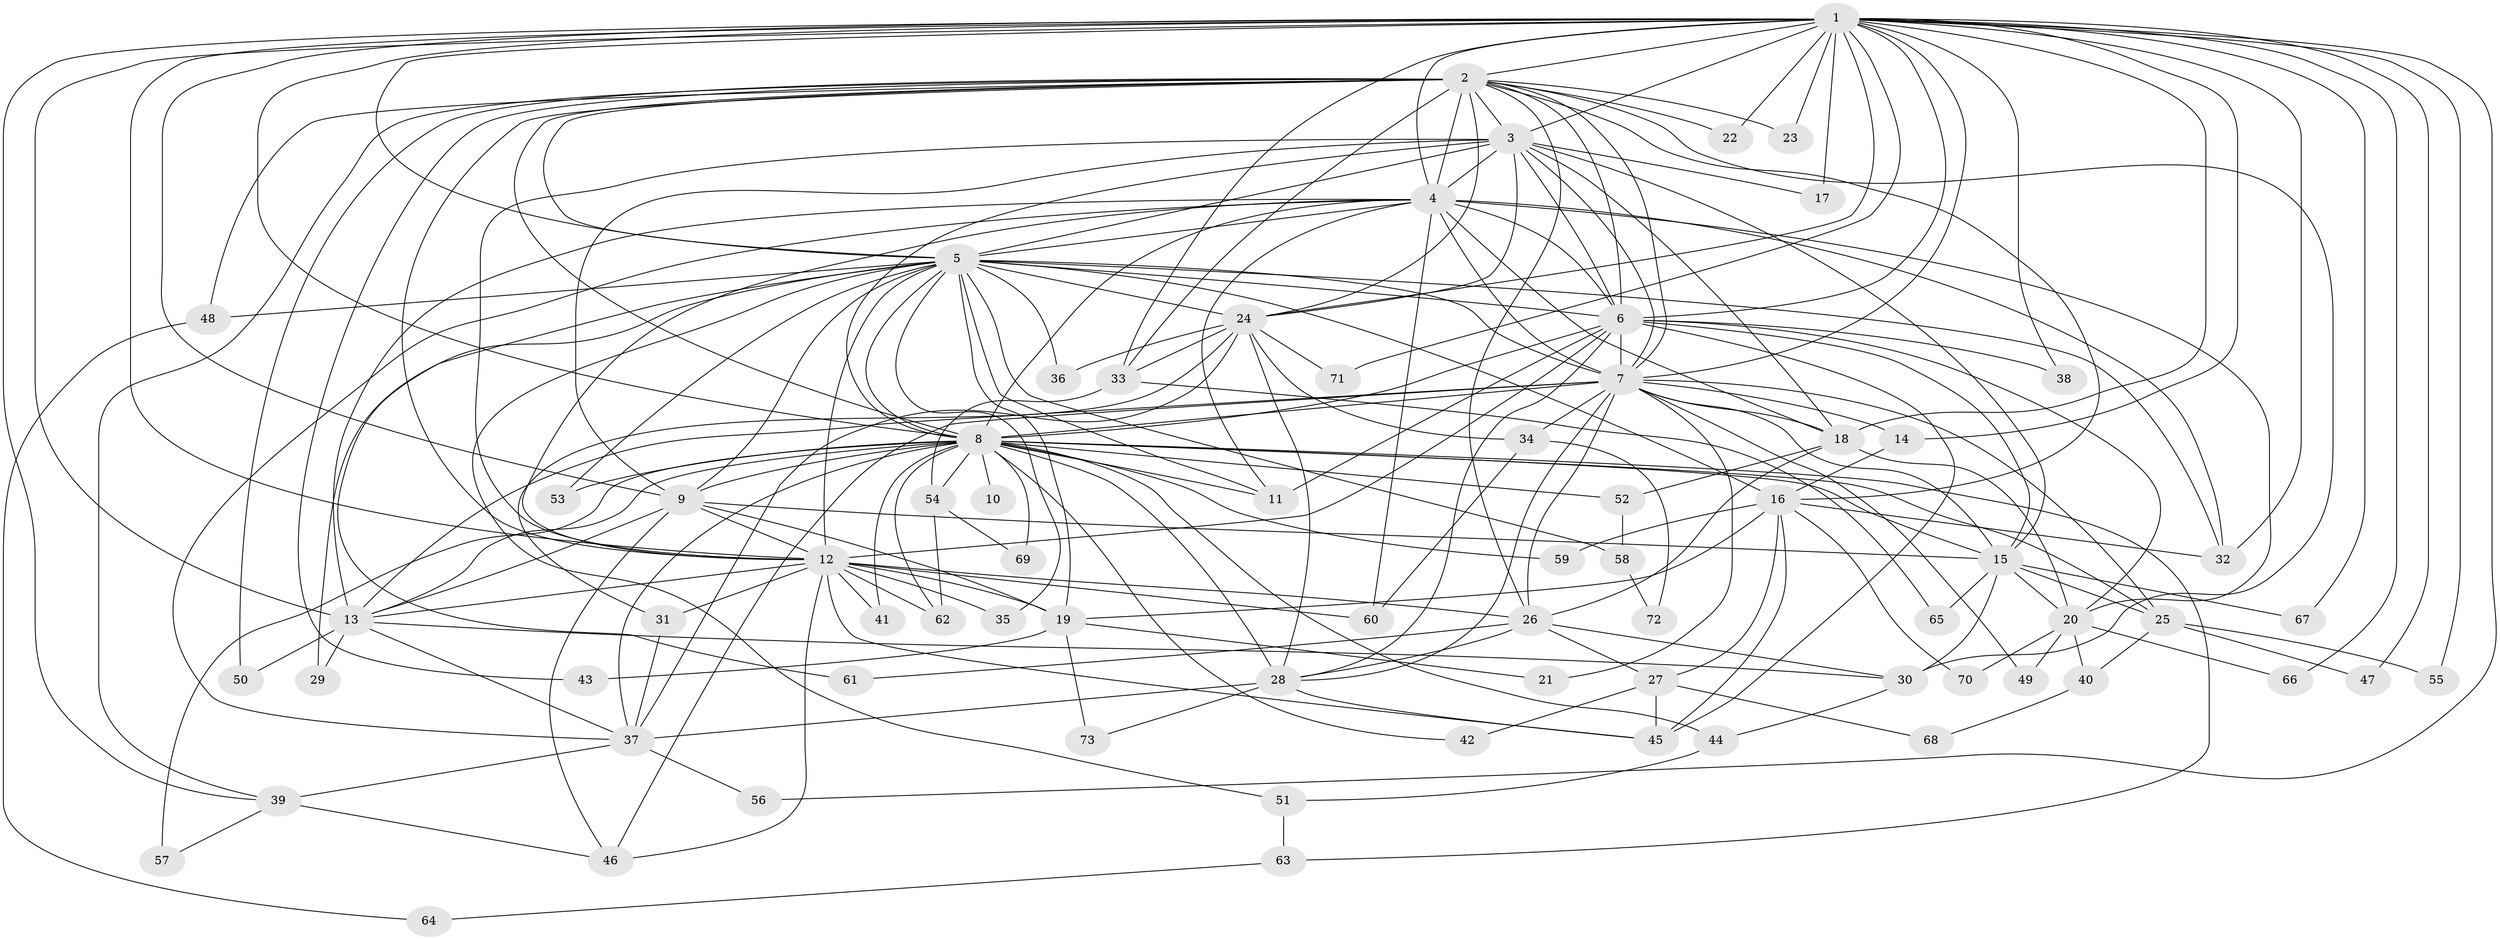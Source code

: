 // original degree distribution, {20: 0.00684931506849315, 23: 0.0136986301369863, 28: 0.00684931506849315, 16: 0.00684931506849315, 24: 0.00684931506849315, 25: 0.00684931506849315, 27: 0.00684931506849315, 22: 0.00684931506849315, 32: 0.00684931506849315, 2: 0.5616438356164384, 3: 0.1780821917808219, 5: 0.0547945205479452, 9: 0.00684931506849315, 6: 0.03424657534246575, 8: 0.00684931506849315, 4: 0.0684931506849315, 11: 0.00684931506849315, 7: 0.0136986301369863}
// Generated by graph-tools (version 1.1) at 2025/35/03/09/25 02:35:10]
// undirected, 73 vertices, 205 edges
graph export_dot {
graph [start="1"]
  node [color=gray90,style=filled];
  1;
  2;
  3;
  4;
  5;
  6;
  7;
  8;
  9;
  10;
  11;
  12;
  13;
  14;
  15;
  16;
  17;
  18;
  19;
  20;
  21;
  22;
  23;
  24;
  25;
  26;
  27;
  28;
  29;
  30;
  31;
  32;
  33;
  34;
  35;
  36;
  37;
  38;
  39;
  40;
  41;
  42;
  43;
  44;
  45;
  46;
  47;
  48;
  49;
  50;
  51;
  52;
  53;
  54;
  55;
  56;
  57;
  58;
  59;
  60;
  61;
  62;
  63;
  64;
  65;
  66;
  67;
  68;
  69;
  70;
  71;
  72;
  73;
  1 -- 2 [weight=2.0];
  1 -- 3 [weight=2.0];
  1 -- 4 [weight=4.0];
  1 -- 5 [weight=2.0];
  1 -- 6 [weight=3.0];
  1 -- 7 [weight=2.0];
  1 -- 8 [weight=2.0];
  1 -- 9 [weight=1.0];
  1 -- 12 [weight=1.0];
  1 -- 13 [weight=1.0];
  1 -- 14 [weight=1.0];
  1 -- 17 [weight=1.0];
  1 -- 18 [weight=3.0];
  1 -- 22 [weight=1.0];
  1 -- 23 [weight=1.0];
  1 -- 24 [weight=1.0];
  1 -- 32 [weight=1.0];
  1 -- 33 [weight=1.0];
  1 -- 38 [weight=2.0];
  1 -- 39 [weight=1.0];
  1 -- 47 [weight=1.0];
  1 -- 55 [weight=1.0];
  1 -- 56 [weight=1.0];
  1 -- 66 [weight=1.0];
  1 -- 67 [weight=1.0];
  1 -- 71 [weight=1.0];
  2 -- 3 [weight=1.0];
  2 -- 4 [weight=3.0];
  2 -- 5 [weight=1.0];
  2 -- 6 [weight=1.0];
  2 -- 7 [weight=1.0];
  2 -- 8 [weight=1.0];
  2 -- 12 [weight=1.0];
  2 -- 16 [weight=1.0];
  2 -- 22 [weight=1.0];
  2 -- 23 [weight=1.0];
  2 -- 24 [weight=1.0];
  2 -- 26 [weight=2.0];
  2 -- 30 [weight=1.0];
  2 -- 33 [weight=1.0];
  2 -- 39 [weight=1.0];
  2 -- 43 [weight=1.0];
  2 -- 48 [weight=1.0];
  2 -- 50 [weight=1.0];
  3 -- 4 [weight=3.0];
  3 -- 5 [weight=1.0];
  3 -- 6 [weight=1.0];
  3 -- 7 [weight=1.0];
  3 -- 8 [weight=1.0];
  3 -- 9 [weight=10.0];
  3 -- 12 [weight=2.0];
  3 -- 15 [weight=2.0];
  3 -- 17 [weight=2.0];
  3 -- 18 [weight=1.0];
  3 -- 24 [weight=1.0];
  4 -- 5 [weight=2.0];
  4 -- 6 [weight=2.0];
  4 -- 7 [weight=3.0];
  4 -- 8 [weight=3.0];
  4 -- 11 [weight=1.0];
  4 -- 12 [weight=1.0];
  4 -- 13 [weight=1.0];
  4 -- 18 [weight=8.0];
  4 -- 20 [weight=1.0];
  4 -- 32 [weight=1.0];
  4 -- 37 [weight=1.0];
  4 -- 60 [weight=2.0];
  5 -- 6 [weight=2.0];
  5 -- 7 [weight=1.0];
  5 -- 8 [weight=1.0];
  5 -- 9 [weight=1.0];
  5 -- 11 [weight=1.0];
  5 -- 12 [weight=1.0];
  5 -- 16 [weight=1.0];
  5 -- 19 [weight=1.0];
  5 -- 24 [weight=1.0];
  5 -- 29 [weight=1.0];
  5 -- 32 [weight=1.0];
  5 -- 35 [weight=1.0];
  5 -- 36 [weight=1.0];
  5 -- 48 [weight=1.0];
  5 -- 51 [weight=1.0];
  5 -- 53 [weight=1.0];
  5 -- 58 [weight=1.0];
  5 -- 61 [weight=1.0];
  6 -- 7 [weight=1.0];
  6 -- 8 [weight=1.0];
  6 -- 11 [weight=1.0];
  6 -- 12 [weight=9.0];
  6 -- 15 [weight=1.0];
  6 -- 20 [weight=2.0];
  6 -- 28 [weight=1.0];
  6 -- 38 [weight=1.0];
  6 -- 45 [weight=1.0];
  7 -- 8 [weight=1.0];
  7 -- 13 [weight=1.0];
  7 -- 14 [weight=1.0];
  7 -- 15 [weight=1.0];
  7 -- 18 [weight=1.0];
  7 -- 21 [weight=1.0];
  7 -- 25 [weight=1.0];
  7 -- 26 [weight=1.0];
  7 -- 28 [weight=2.0];
  7 -- 34 [weight=1.0];
  7 -- 46 [weight=1.0];
  7 -- 49 [weight=1.0];
  8 -- 9 [weight=2.0];
  8 -- 10 [weight=1.0];
  8 -- 11 [weight=1.0];
  8 -- 13 [weight=1.0];
  8 -- 15 [weight=1.0];
  8 -- 25 [weight=1.0];
  8 -- 28 [weight=1.0];
  8 -- 37 [weight=1.0];
  8 -- 41 [weight=1.0];
  8 -- 42 [weight=1.0];
  8 -- 44 [weight=1.0];
  8 -- 52 [weight=1.0];
  8 -- 53 [weight=1.0];
  8 -- 54 [weight=1.0];
  8 -- 57 [weight=1.0];
  8 -- 59 [weight=1.0];
  8 -- 62 [weight=1.0];
  8 -- 63 [weight=1.0];
  8 -- 69 [weight=1.0];
  9 -- 12 [weight=1.0];
  9 -- 13 [weight=1.0];
  9 -- 15 [weight=1.0];
  9 -- 19 [weight=2.0];
  9 -- 46 [weight=1.0];
  12 -- 13 [weight=1.0];
  12 -- 19 [weight=1.0];
  12 -- 26 [weight=1.0];
  12 -- 31 [weight=1.0];
  12 -- 35 [weight=1.0];
  12 -- 41 [weight=1.0];
  12 -- 45 [weight=1.0];
  12 -- 46 [weight=1.0];
  12 -- 60 [weight=1.0];
  12 -- 62 [weight=1.0];
  13 -- 29 [weight=1.0];
  13 -- 30 [weight=1.0];
  13 -- 37 [weight=1.0];
  13 -- 50 [weight=1.0];
  14 -- 16 [weight=1.0];
  15 -- 20 [weight=1.0];
  15 -- 25 [weight=1.0];
  15 -- 30 [weight=1.0];
  15 -- 65 [weight=1.0];
  15 -- 67 [weight=1.0];
  16 -- 19 [weight=1.0];
  16 -- 27 [weight=1.0];
  16 -- 32 [weight=1.0];
  16 -- 45 [weight=2.0];
  16 -- 59 [weight=1.0];
  16 -- 70 [weight=1.0];
  18 -- 20 [weight=1.0];
  18 -- 26 [weight=1.0];
  18 -- 52 [weight=1.0];
  19 -- 21 [weight=1.0];
  19 -- 43 [weight=1.0];
  19 -- 73 [weight=1.0];
  20 -- 40 [weight=1.0];
  20 -- 49 [weight=1.0];
  20 -- 66 [weight=1.0];
  20 -- 70 [weight=1.0];
  24 -- 28 [weight=1.0];
  24 -- 31 [weight=1.0];
  24 -- 33 [weight=2.0];
  24 -- 34 [weight=1.0];
  24 -- 36 [weight=1.0];
  24 -- 37 [weight=1.0];
  24 -- 71 [weight=1.0];
  25 -- 40 [weight=1.0];
  25 -- 47 [weight=1.0];
  25 -- 55 [weight=1.0];
  26 -- 27 [weight=1.0];
  26 -- 28 [weight=1.0];
  26 -- 30 [weight=1.0];
  26 -- 61 [weight=1.0];
  27 -- 42 [weight=1.0];
  27 -- 45 [weight=1.0];
  27 -- 68 [weight=1.0];
  28 -- 37 [weight=1.0];
  28 -- 45 [weight=1.0];
  28 -- 73 [weight=1.0];
  30 -- 44 [weight=1.0];
  31 -- 37 [weight=1.0];
  33 -- 54 [weight=1.0];
  33 -- 65 [weight=1.0];
  34 -- 60 [weight=1.0];
  34 -- 72 [weight=1.0];
  37 -- 39 [weight=2.0];
  37 -- 56 [weight=1.0];
  39 -- 46 [weight=1.0];
  39 -- 57 [weight=1.0];
  40 -- 68 [weight=1.0];
  44 -- 51 [weight=1.0];
  48 -- 64 [weight=1.0];
  51 -- 63 [weight=1.0];
  52 -- 58 [weight=1.0];
  54 -- 62 [weight=1.0];
  54 -- 69 [weight=1.0];
  58 -- 72 [weight=1.0];
  63 -- 64 [weight=1.0];
}
